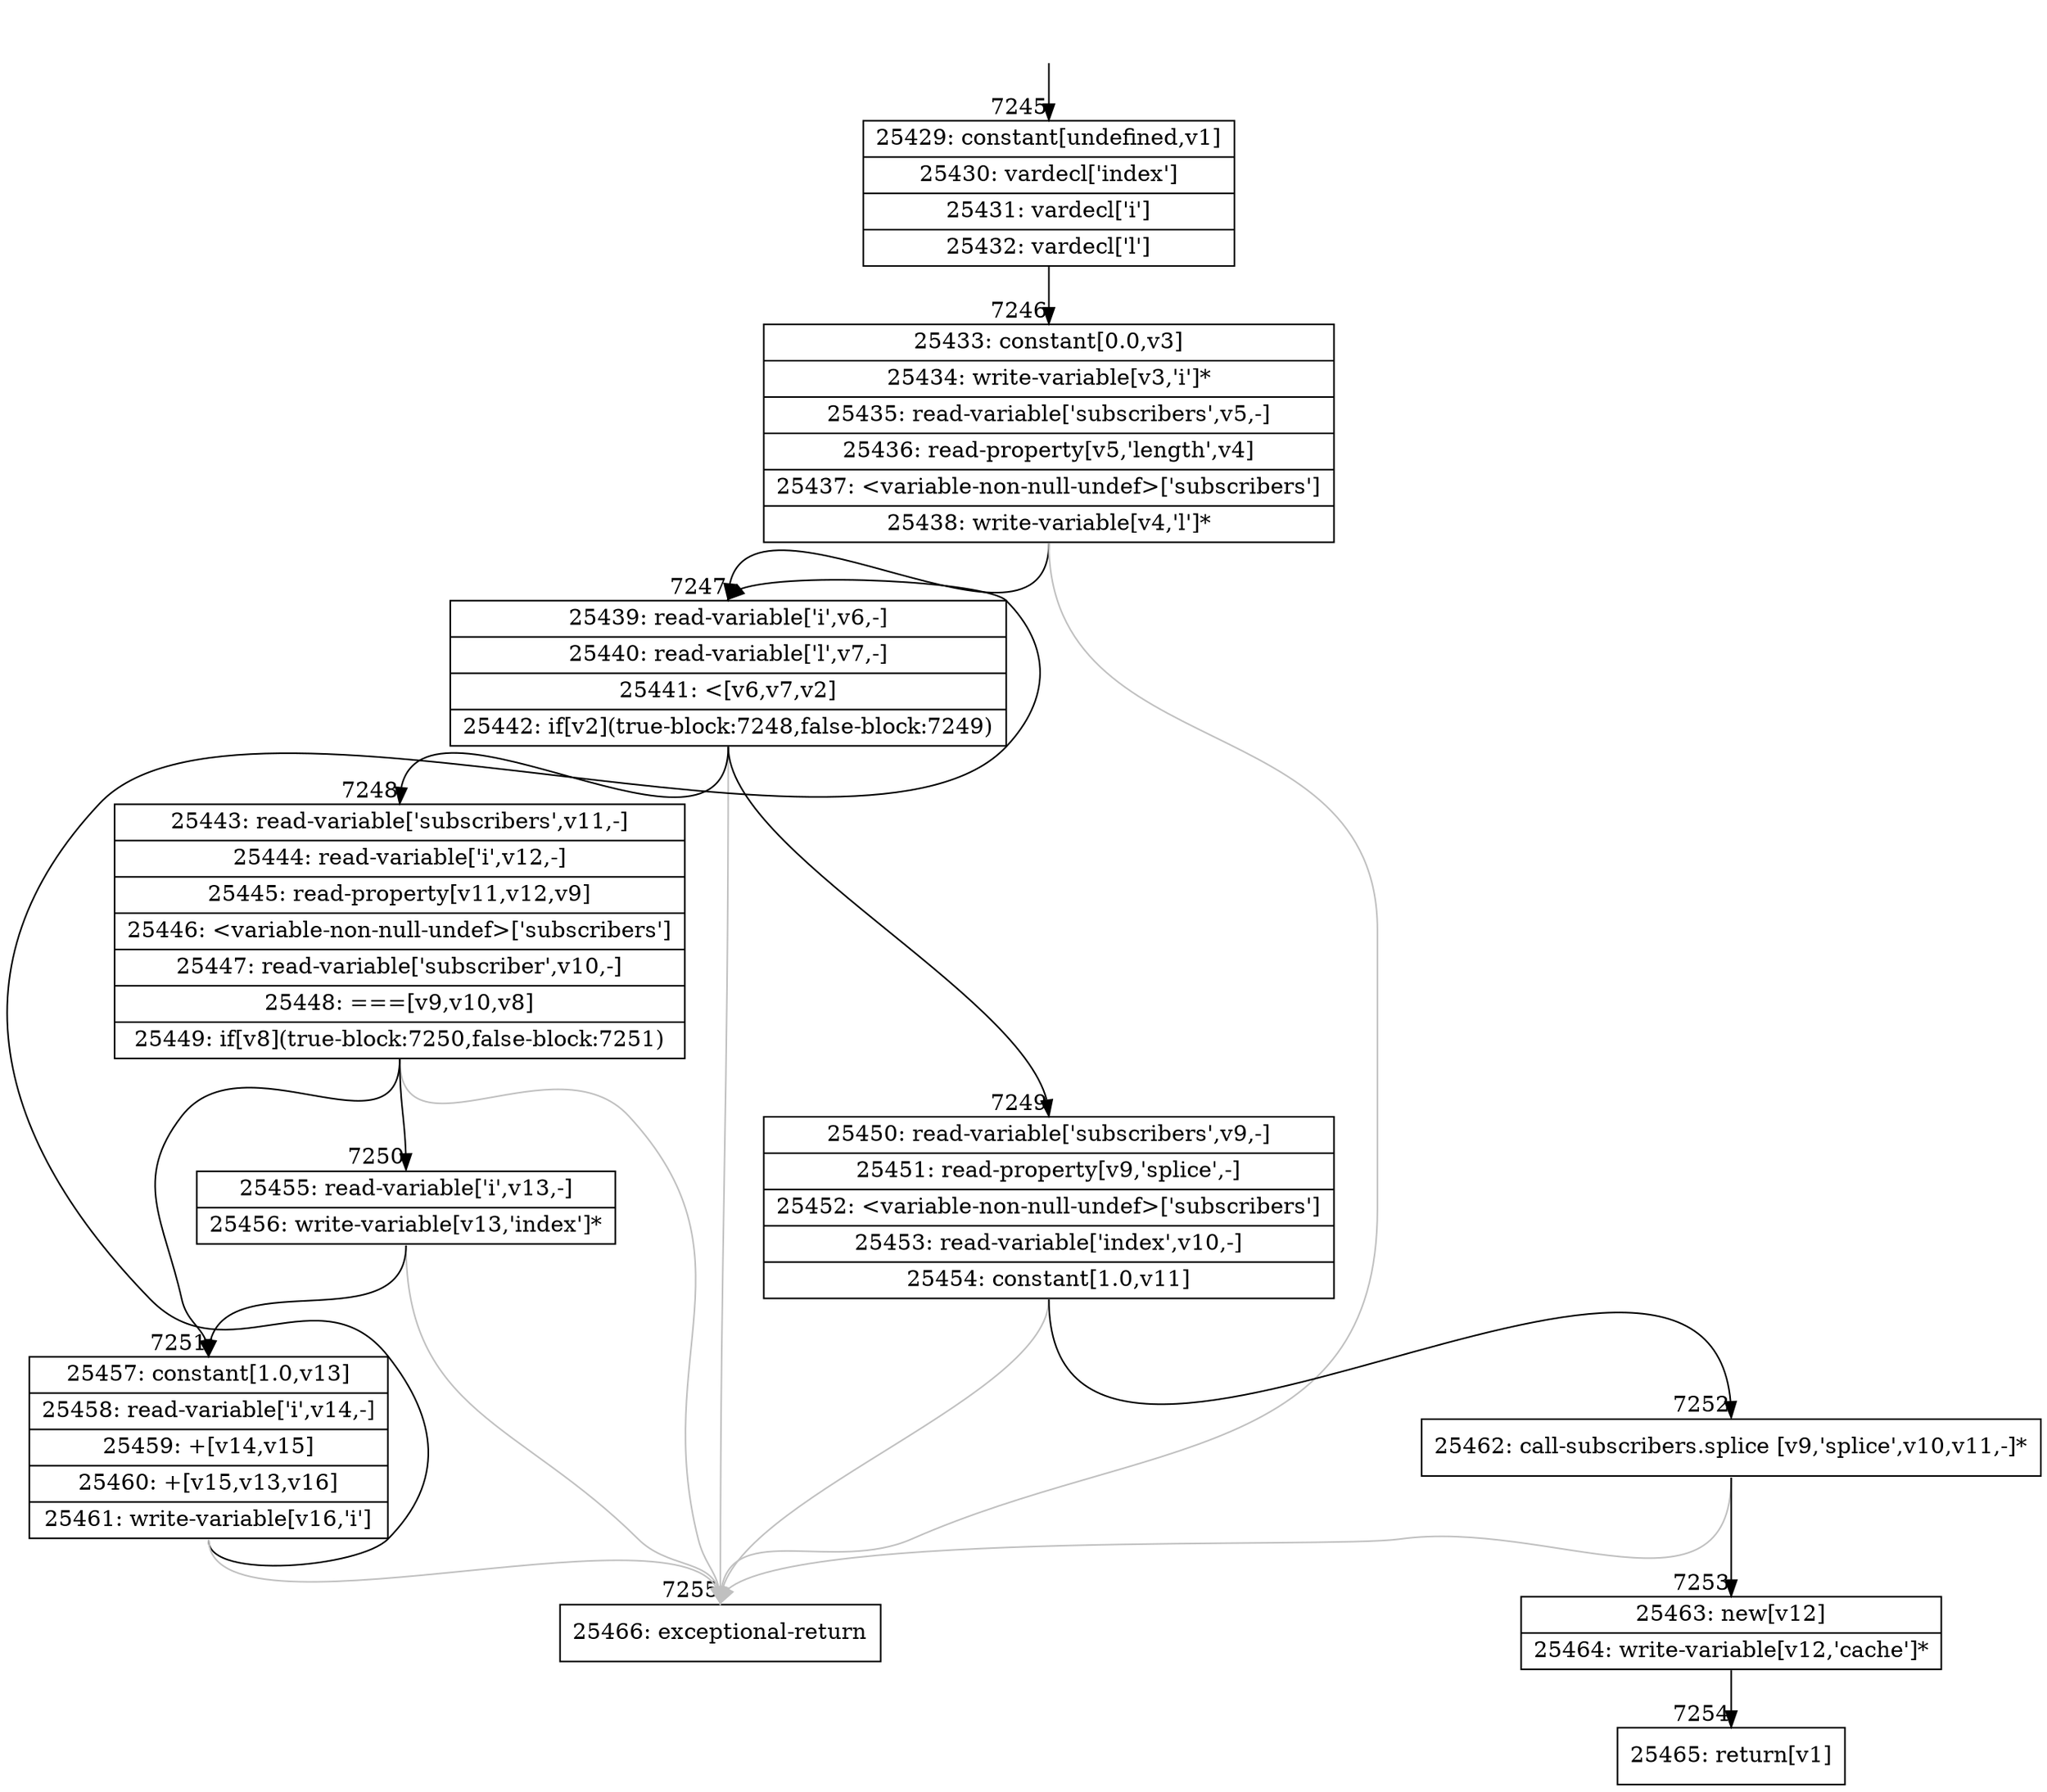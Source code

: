 digraph {
rankdir="TD"
BB_entry600[shape=none,label=""];
BB_entry600 -> BB7245 [tailport=s, headport=n, headlabel="    7245"]
BB7245 [shape=record label="{25429: constant[undefined,v1]|25430: vardecl['index']|25431: vardecl['i']|25432: vardecl['l']}" ] 
BB7245 -> BB7246 [tailport=s, headport=n, headlabel="      7246"]
BB7246 [shape=record label="{25433: constant[0.0,v3]|25434: write-variable[v3,'i']*|25435: read-variable['subscribers',v5,-]|25436: read-property[v5,'length',v4]|25437: \<variable-non-null-undef\>['subscribers']|25438: write-variable[v4,'l']*}" ] 
BB7246 -> BB7247 [tailport=s, headport=n, headlabel="      7247"]
BB7246 -> BB7255 [tailport=s, headport=n, color=gray, headlabel="      7255"]
BB7247 [shape=record label="{25439: read-variable['i',v6,-]|25440: read-variable['l',v7,-]|25441: \<[v6,v7,v2]|25442: if[v2](true-block:7248,false-block:7249)}" ] 
BB7247 -> BB7248 [tailport=s, headport=n, headlabel="      7248"]
BB7247 -> BB7249 [tailport=s, headport=n, headlabel="      7249"]
BB7247 -> BB7255 [tailport=s, headport=n, color=gray]
BB7248 [shape=record label="{25443: read-variable['subscribers',v11,-]|25444: read-variable['i',v12,-]|25445: read-property[v11,v12,v9]|25446: \<variable-non-null-undef\>['subscribers']|25447: read-variable['subscriber',v10,-]|25448: ===[v9,v10,v8]|25449: if[v8](true-block:7250,false-block:7251)}" ] 
BB7248 -> BB7250 [tailport=s, headport=n, headlabel="      7250"]
BB7248 -> BB7251 [tailport=s, headport=n, headlabel="      7251"]
BB7248 -> BB7255 [tailport=s, headport=n, color=gray]
BB7249 [shape=record label="{25450: read-variable['subscribers',v9,-]|25451: read-property[v9,'splice',-]|25452: \<variable-non-null-undef\>['subscribers']|25453: read-variable['index',v10,-]|25454: constant[1.0,v11]}" ] 
BB7249 -> BB7252 [tailport=s, headport=n, headlabel="      7252"]
BB7249 -> BB7255 [tailport=s, headport=n, color=gray]
BB7250 [shape=record label="{25455: read-variable['i',v13,-]|25456: write-variable[v13,'index']*}" ] 
BB7250 -> BB7251 [tailport=s, headport=n]
BB7250 -> BB7255 [tailport=s, headport=n, color=gray]
BB7251 [shape=record label="{25457: constant[1.0,v13]|25458: read-variable['i',v14,-]|25459: +[v14,v15]|25460: +[v15,v13,v16]|25461: write-variable[v16,'i']}" ] 
BB7251 -> BB7247 [tailport=s, headport=n]
BB7251 -> BB7255 [tailport=s, headport=n, color=gray]
BB7252 [shape=record label="{25462: call-subscribers.splice [v9,'splice',v10,v11,-]*}" ] 
BB7252 -> BB7253 [tailport=s, headport=n, headlabel="      7253"]
BB7252 -> BB7255 [tailport=s, headport=n, color=gray]
BB7253 [shape=record label="{25463: new[v12]|25464: write-variable[v12,'cache']*}" ] 
BB7253 -> BB7254 [tailport=s, headport=n, headlabel="      7254"]
BB7254 [shape=record label="{25465: return[v1]}" ] 
BB7255 [shape=record label="{25466: exceptional-return}" ] 
//#$~ 13390
}
